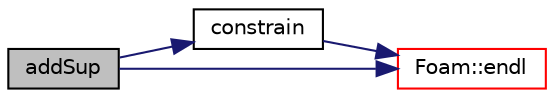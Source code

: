 digraph "addSup"
{
  bgcolor="transparent";
  edge [fontname="Helvetica",fontsize="10",labelfontname="Helvetica",labelfontsize="10"];
  node [fontname="Helvetica",fontsize="10",shape=record];
  rankdir="LR";
  Node384 [label="addSup",height=0.2,width=0.4,color="black", fillcolor="grey75", style="filled", fontcolor="black"];
  Node384 -> Node385 [color="midnightblue",fontsize="10",style="solid",fontname="Helvetica"];
  Node385 [label="constrain",height=0.2,width=0.4,color="black",URL="$a24661.html#a84f8740faf063eaa4abc12ba6a09781e",tooltip="Set value. "];
  Node385 -> Node386 [color="midnightblue",fontsize="10",style="solid",fontname="Helvetica"];
  Node386 [label="Foam::endl",height=0.2,width=0.4,color="red",URL="$a21851.html#a2db8fe02a0d3909e9351bb4275b23ce4",tooltip="Add newline and flush stream. "];
  Node384 -> Node386 [color="midnightblue",fontsize="10",style="solid",fontname="Helvetica"];
}
